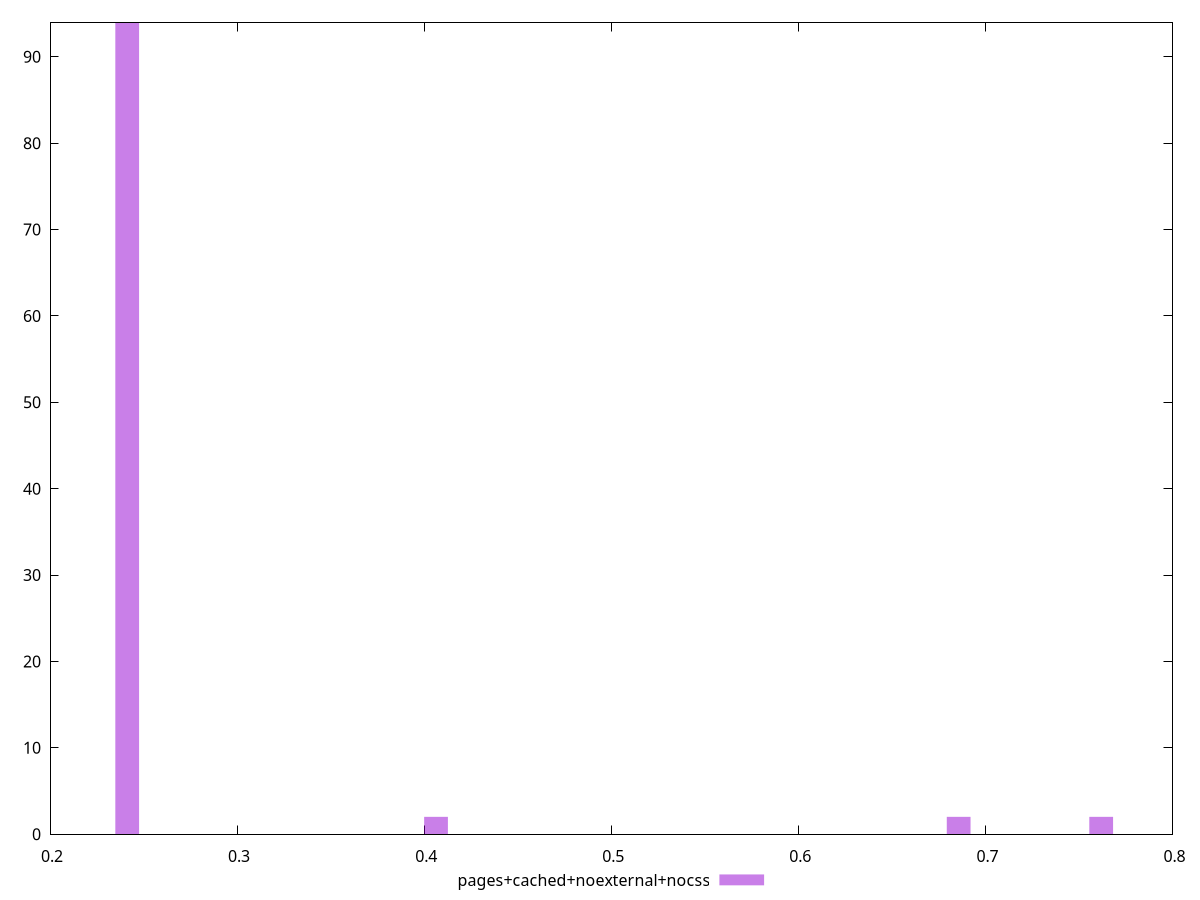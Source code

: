 $_pagesCachedNoexternalNocss <<EOF
0.24126381583926637 94
0.7618857342292622 2
0.685697160806336 2
0.4063390582556065 2
EOF
set key outside below
set terminal pngcairo
set output "report_00005_2020-11-02T22-26-11.212Z/cumulative-layout-shift/pages+cached+noexternal+nocss//raw_hist.png"
set yrange [0:94]
set boxwidth 0.012698095570487703
set style fill transparent solid 0.5 noborder
plot $_pagesCachedNoexternalNocss title "pages+cached+noexternal+nocss" with boxes ,